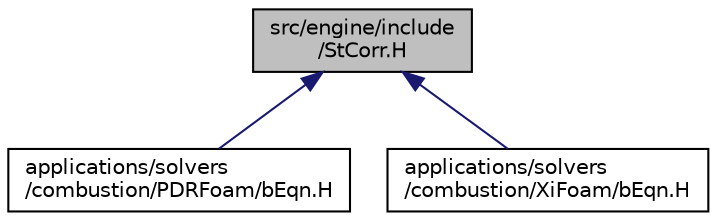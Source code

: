 digraph "src/engine/include/StCorr.H"
{
  bgcolor="transparent";
  edge [fontname="Helvetica",fontsize="10",labelfontname="Helvetica",labelfontsize="10"];
  node [fontname="Helvetica",fontsize="10",shape=record];
  Node1 [label="src/engine/include\l/StCorr.H",height=0.2,width=0.4,color="black", fillcolor="grey75", style="filled" fontcolor="black"];
  Node1 -> Node2 [dir="back",color="midnightblue",fontsize="10",style="solid",fontname="Helvetica"];
  Node2 [label="applications/solvers\l/combustion/PDRFoam/bEqn.H",height=0.2,width=0.4,color="black",URL="$PDRFoam_2bEqn_8H.html"];
  Node1 -> Node3 [dir="back",color="midnightblue",fontsize="10",style="solid",fontname="Helvetica"];
  Node3 [label="applications/solvers\l/combustion/XiFoam/bEqn.H",height=0.2,width=0.4,color="black",URL="$XiFoam_2bEqn_8H.html"];
}

